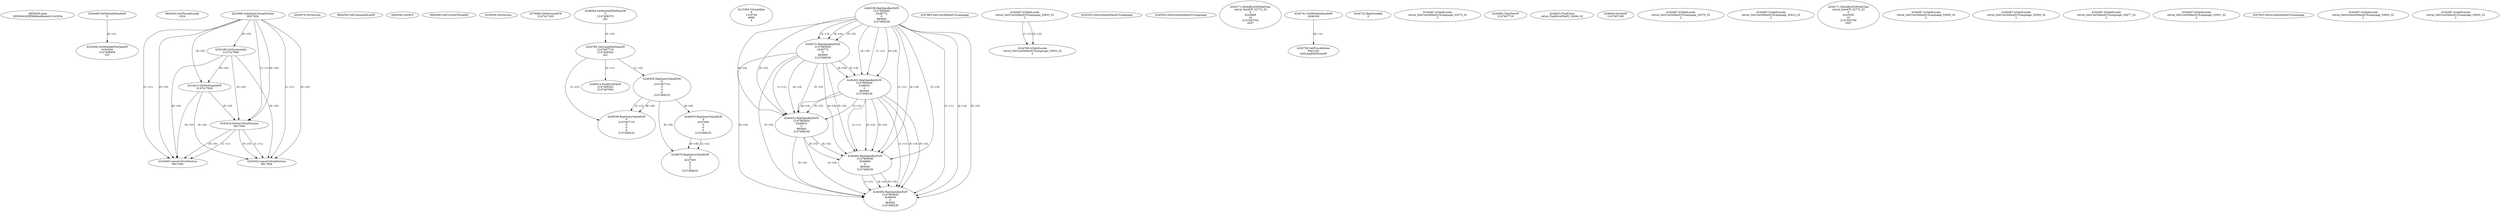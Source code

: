// Global SCDG with merge call
digraph {
	0 [label="6850628.main
00050d42d5ff38d9eddbedc431dc283e"]
	1 [label="4254480.GetModuleHandleW
0"]
	2 [label="6844434.SetThreadLocale
1024"]
	3 [label="4243965.InitializeCriticalSection
6917004"]
	4 [label="4243979.GetVersion
"]
	5 [label="4250188.GetSystemInfo
2147417660"]
	3 -> 5 [label="(0-->0)"]
	6 [label="6844540.GetCommandLineW
"]
	7 [label="4214413.GetStartupInfoW
2147417624"]
	3 -> 7 [label="(0-->0)"]
	5 -> 7 [label="(0-->0)"]
	8 [label="6844560.GetACP
"]
	9 [label="6844580.GetCurrentThreadId
"]
	10 [label="4250204.GetVersion
"]
	11 [label="4276690.GetVersionExW
2147417420"]
	12 [label="4243306.GetModuleFileNameW
4194304
2147408904
522"]
	1 -> 12 [label="(0-->1)"]
	13 [label="4248064.GetModuleFileNameW
0
2147408370
261"]
	14 [label="4215383.VirtualAlloc
0
1310704
4096
4"]
	15 [label="4246338.RegOpenKeyExW
2147483649
4246772
0
983065
2147408236"]
	16 [label="4246372.RegOpenKeyExW
2147483650
4246772
0
983065
2147408236"]
	15 -> 16 [label="(2-->2)"]
	15 -> 16 [label="(4-->4)"]
	15 -> 16 [label="(5-->5)"]
	17 [label="4246402.RegOpenKeyExW
2147483649
4246832
0
983065
2147408236"]
	15 -> 17 [label="(1-->1)"]
	15 -> 17 [label="(4-->4)"]
	16 -> 17 [label="(4-->4)"]
	15 -> 17 [label="(5-->5)"]
	16 -> 17 [label="(5-->5)"]
	18 [label="4246432.RegOpenKeyExW
2147483650
4246832
0
983065
2147408236"]
	16 -> 18 [label="(1-->1)"]
	17 -> 18 [label="(2-->2)"]
	15 -> 18 [label="(4-->4)"]
	16 -> 18 [label="(4-->4)"]
	17 -> 18 [label="(4-->4)"]
	15 -> 18 [label="(5-->5)"]
	16 -> 18 [label="(5-->5)"]
	17 -> 18 [label="(5-->5)"]
	19 [label="4246462.RegOpenKeyExW
2147483649
4246884
0
983065
2147408236"]
	15 -> 19 [label="(1-->1)"]
	17 -> 19 [label="(1-->1)"]
	15 -> 19 [label="(4-->4)"]
	16 -> 19 [label="(4-->4)"]
	17 -> 19 [label="(4-->4)"]
	18 -> 19 [label="(4-->4)"]
	15 -> 19 [label="(5-->5)"]
	16 -> 19 [label="(5-->5)"]
	17 -> 19 [label="(5-->5)"]
	18 -> 19 [label="(5-->5)"]
	20 [label="4246492.RegOpenKeyExW
2147483649
4246936
0
983065
2147408236"]
	15 -> 20 [label="(1-->1)"]
	17 -> 20 [label="(1-->1)"]
	19 -> 20 [label="(1-->1)"]
	15 -> 20 [label="(4-->4)"]
	16 -> 20 [label="(4-->4)"]
	17 -> 20 [label="(4-->4)"]
	18 -> 20 [label="(4-->4)"]
	19 -> 20 [label="(4-->4)"]
	15 -> 20 [label="(5-->5)"]
	16 -> 20 [label="(5-->5)"]
	17 -> 20 [label="(5-->5)"]
	18 -> 20 [label="(5-->5)"]
	19 -> 20 [label="(5-->5)"]
	21 [label="4247883.GetUserDefaultUILanguage
"]
	22 [label="4245418.EnterCriticalSection
6917004"]
	3 -> 22 [label="(1-->1)"]
	3 -> 22 [label="(0-->0)"]
	5 -> 22 [label="(0-->0)"]
	7 -> 22 [label="(0-->0)"]
	23 [label="4245469.LeaveCriticalSection
6917004"]
	3 -> 23 [label="(1-->1)"]
	22 -> 23 [label="(1-->1)"]
	3 -> 23 [label="(0-->0)"]
	5 -> 23 [label="(0-->0)"]
	7 -> 23 [label="(0-->0)"]
	22 -> 23 [label="(0-->0)"]
	24 [label="4245487.IsValidLocale
retval_GetUserDefaultUILanguage_32833_32
2"]
	25 [label="4244766.IsValidLocale
retval_GetUserDefaultUILanguage_32833_32
2"]
	24 -> 25 [label="(1-->1)"]
	24 -> 25 [label="(2-->2)"]
	26 [label="4245525.GetSystemDefaultUILanguage
"]
	27 [label="4245552.GetSystemDefaultUILanguage
"]
	28 [label="4250171.MultiByteToWideChar
retval_GetACP_32773_32
0
4243868
10
2147403704
2047"]
	29 [label="4245741.GetModuleHandleW
4246160"]
	30 [label="4245758.GetProcAddress
9441320
GetLongPathNameW"]
	29 -> 30 [label="(0-->1)"]
	31 [label="4245785.GetLongPathNameW
2147407710
2147406542
261"]
	13 -> 31 [label="(3-->3)"]
	32 [label="4246556.RegQueryValueExW
0
2147407710
0
0
0
2147408232"]
	31 -> 32 [label="(1-->2)"]
	33 [label="4246635.RegQueryValueExW
0
4247000
0
0
0
2147408232"]
	32 -> 33 [label="(6-->6)"]
	34 [label="4246722.RegCloseKey
0"]
	35 [label="4245487.IsValidLocale
retval_GetUserDefaultUILanguage_33273_32
2"]
	36 [label="4245683.CharNextW
2147407716"]
	37 [label="4246014.FindFirstFileW
2147406542
2147407064"]
	31 -> 37 [label="(2-->1)"]
	38 [label="4246032.FindClose
retval_FindFirstFileW_32844_32"]
	39 [label="4246044.lstrlenW
2147407108"]
	40 [label="4246599.RegQueryValueExW
0
2147407710
0
0
0
2147408232"]
	31 -> 40 [label="(1-->2)"]
	32 -> 40 [label="(2-->2)"]
	32 -> 40 [label="(6-->6)"]
	41 [label="4245487.IsValidLocale
retval_GetUserDefaultUILanguage_33270_32
2"]
	42 [label="4245487.IsValidLocale
retval_GetUserDefaultUILanguage_32912_32
2"]
	43 [label="4250171.MultiByteToWideChar
retval_GetACP_32773_32
0
4243592
10
2147403704
2047"]
	44 [label="4245487.IsValidLocale
retval_GetUserDefaultUILanguage_32850_32
2"]
	45 [label="4246676.RegQueryValueExW
0
4247000
0
0
0
2147408232"]
	33 -> 45 [label="(2-->2)"]
	32 -> 45 [label="(6-->6)"]
	33 -> 45 [label="(6-->6)"]
	46 [label="4245487.IsValidLocale
retval_GetUserDefaultUILanguage_32926_32
2"]
	47 [label="4245487.IsValidLocale
retval_GetUserDefaultUILanguage_32877_32
2"]
	48 [label="4245487.IsValidLocale
retval_GetUserDefaultUILanguage_32931_32
2"]
	49 [label="4245454.LeaveCriticalSection
6917004"]
	3 -> 49 [label="(1-->1)"]
	22 -> 49 [label="(1-->1)"]
	3 -> 49 [label="(0-->0)"]
	5 -> 49 [label="(0-->0)"]
	7 -> 49 [label="(0-->0)"]
	22 -> 49 [label="(0-->0)"]
	50 [label="4247923.GetSystemDefaultUILanguage
"]
	51 [label="4245487.IsValidLocale
retval_GetSystemDefaultUILanguage_33003_32
2"]
	52 [label="4245487.IsValidLocale
retval_GetUserDefaultUILanguage_33002_32
2"]
}
